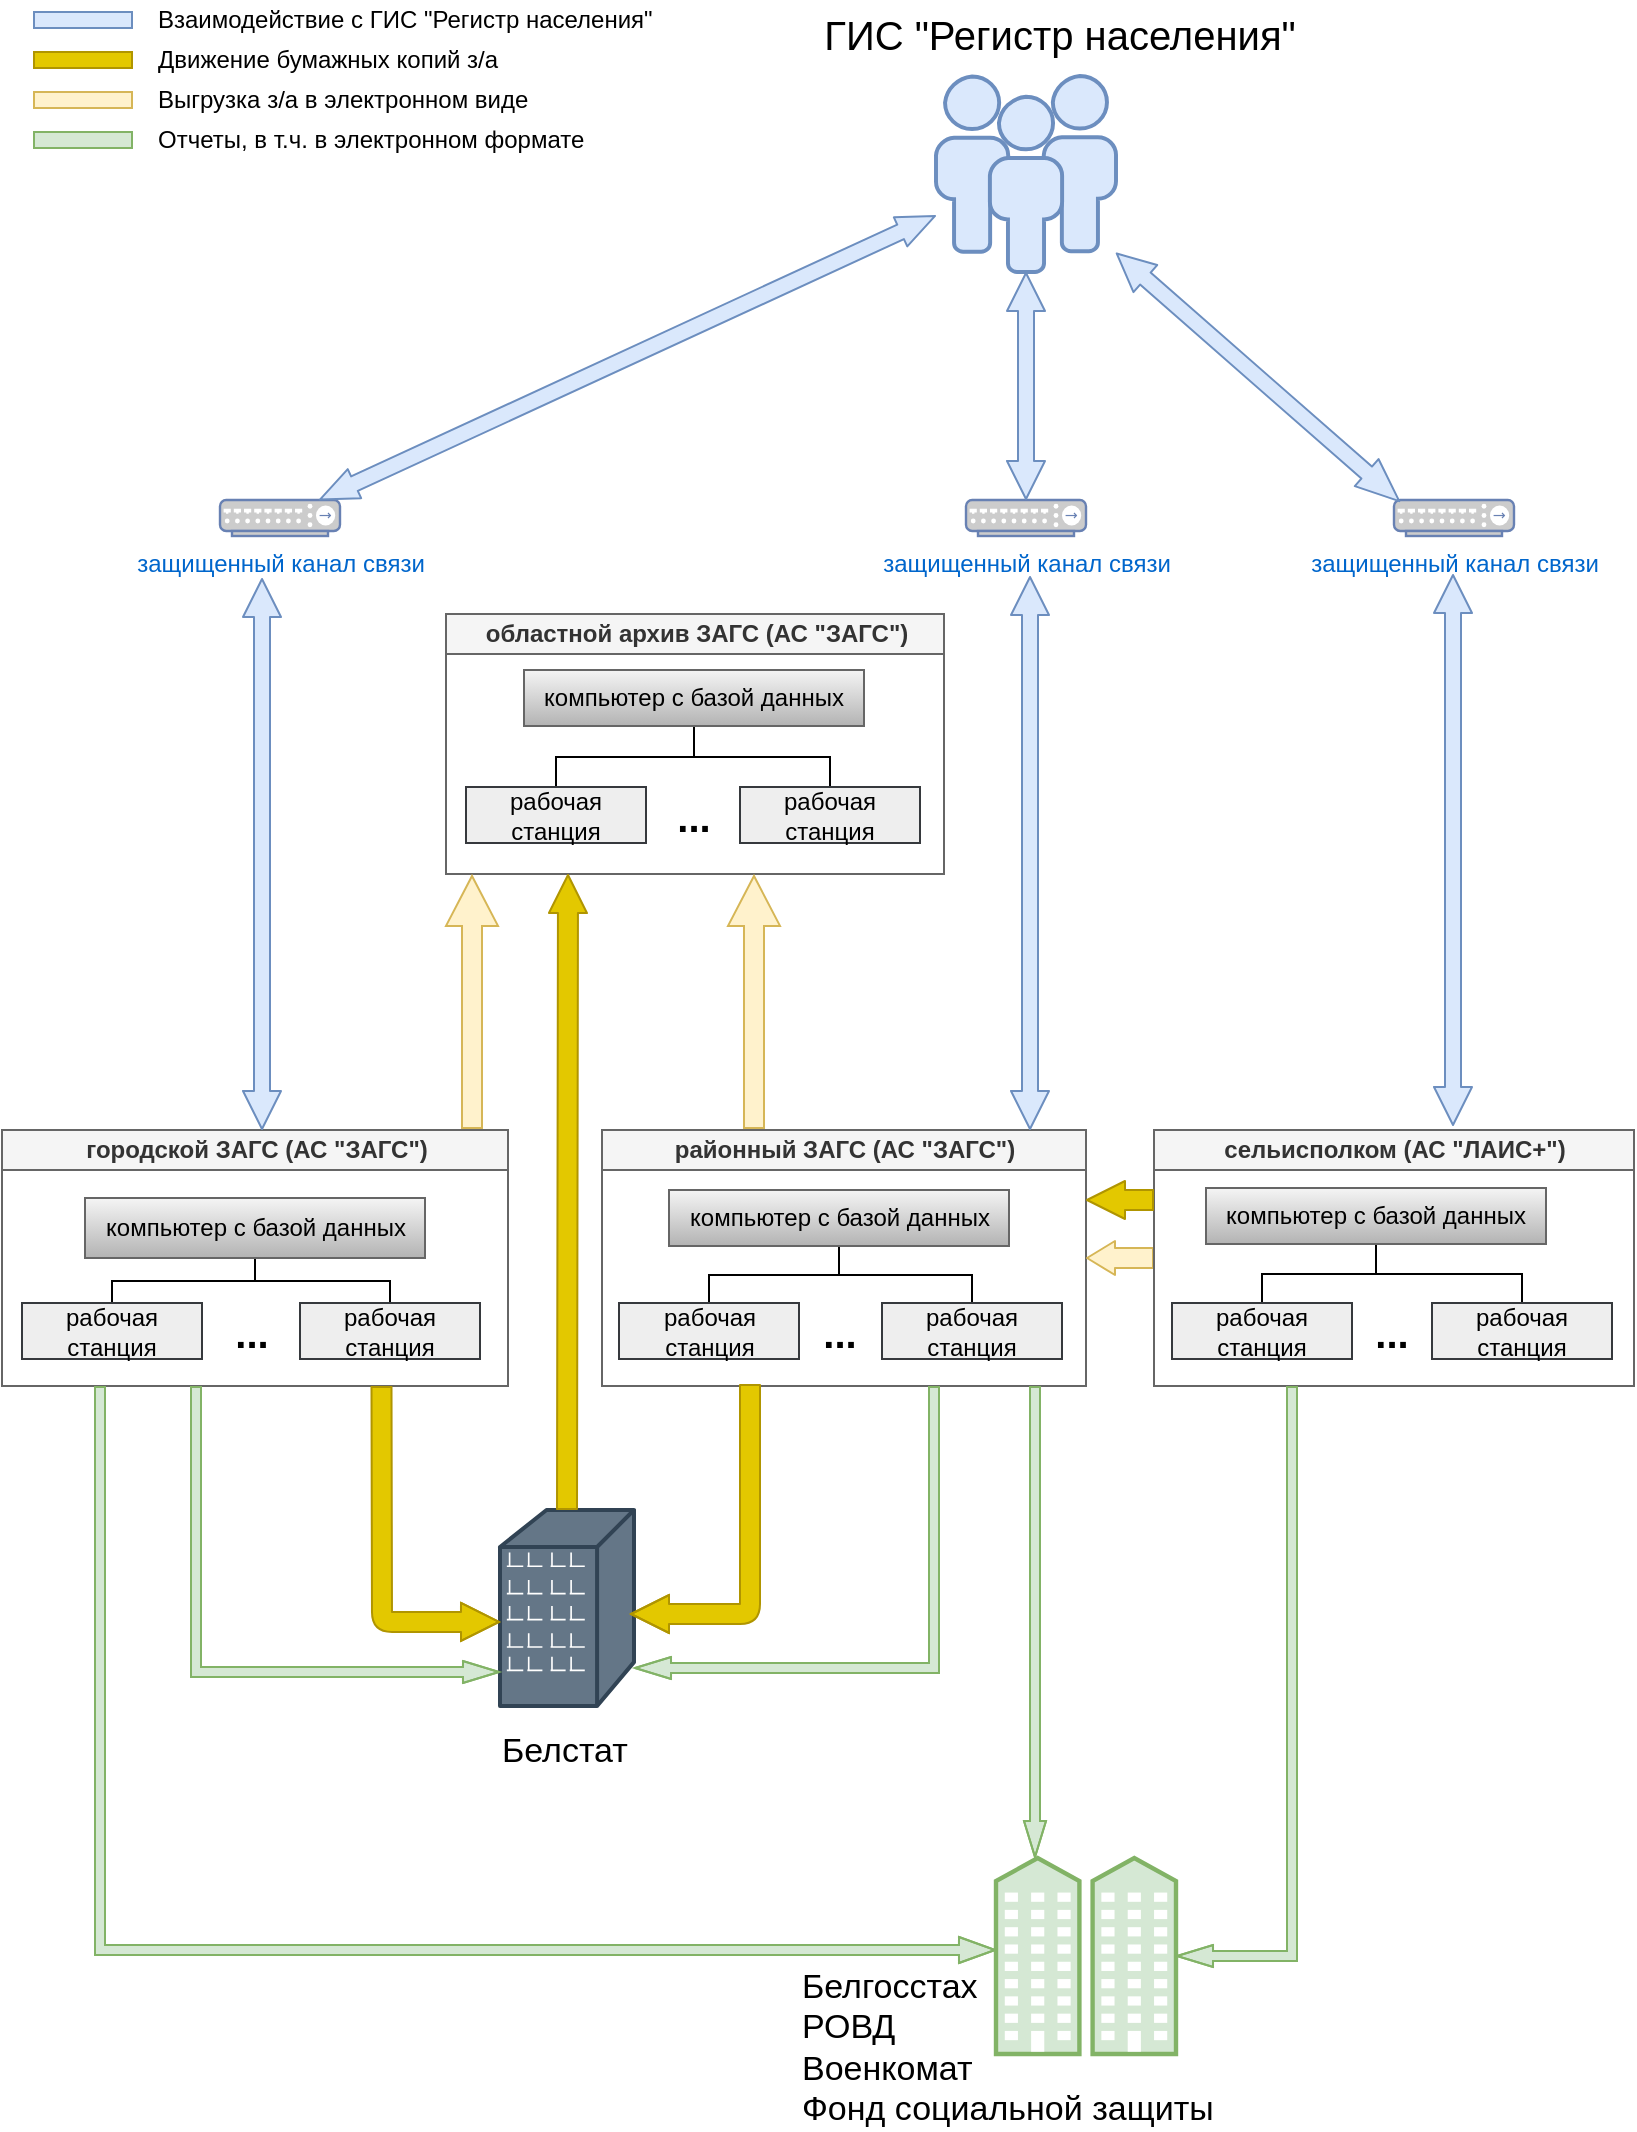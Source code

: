 <mxfile version="12.5.6" type="device"><diagram name="Page-1" id="55a83fd1-7818-8e21-69c5-c3457e3827bb"><mxGraphModel dx="1422" dy="732" grid="0" gridSize="10" guides="1" tooltips="1" connect="1" arrows="1" fold="1" page="1" pageScale="1" pageWidth="827" pageHeight="1169" background="#ffffff" math="0" shadow="0"><root><mxCell id="0"/><mxCell id="1" parent="0"/><mxCell id="tTZLixzL3OHh5zmdyxXj-18" value="городской ЗАГС (АС &quot;ЗАГС&quot;)" style="swimlane;html=1;startSize=20;horizontal=1;containerType=tree;fillColor=#f5f5f5;strokeColor=#666666;fontColor=#333333;" parent="1" vertex="1"><mxGeometry x="3" y="640" width="253" height="128" as="geometry"><mxRectangle x="490" y="420" width="130" height="20" as="alternateBounds"/></mxGeometry></mxCell><mxCell id="tTZLixzL3OHh5zmdyxXj-19" value="" style="edgeStyle=elbowEdgeStyle;elbow=vertical;startArrow=none;endArrow=none;rounded=0;" parent="tTZLixzL3OHh5zmdyxXj-18" source="tTZLixzL3OHh5zmdyxXj-21" target="tTZLixzL3OHh5zmdyxXj-22" edge="1"><mxGeometry relative="1" as="geometry"/></mxCell><mxCell id="tTZLixzL3OHh5zmdyxXj-20" value="" style="edgeStyle=elbowEdgeStyle;elbow=vertical;startArrow=none;endArrow=none;rounded=0;" parent="tTZLixzL3OHh5zmdyxXj-18" source="tTZLixzL3OHh5zmdyxXj-21" target="tTZLixzL3OHh5zmdyxXj-23" edge="1"><mxGeometry relative="1" as="geometry"/></mxCell><mxCell id="tTZLixzL3OHh5zmdyxXj-22" value="рабочая станция" style="whiteSpace=wrap;html=1;align=center;verticalAlign=middle;container=1;recursiveResize=0;treeFolding=1;treeMoving=1;fillColor=#eeeeee;strokeColor=#36393d;" parent="tTZLixzL3OHh5zmdyxXj-18" vertex="1"><mxGeometry x="10" y="86.5" width="90" height="28" as="geometry"/></mxCell><mxCell id="tTZLixzL3OHh5zmdyxXj-23" value="рабочая станция" style="whiteSpace=wrap;html=1;align=center;verticalAlign=middle;container=1;recursiveResize=0;treeFolding=1;treeMoving=1;fillColor=#eeeeee;strokeColor=#36393d;" parent="tTZLixzL3OHh5zmdyxXj-18" vertex="1"><mxGeometry x="149" y="86.5" width="90" height="28" as="geometry"/></mxCell><mxCell id="tTZLixzL3OHh5zmdyxXj-24" value="..." style="text;html=1;strokeColor=none;fillColor=none;align=center;verticalAlign=middle;whiteSpace=wrap;rounded=0;fontStyle=1;fontSize=20;" parent="tTZLixzL3OHh5zmdyxXj-18" vertex="1"><mxGeometry x="105" y="93" width="40" height="15" as="geometry"/></mxCell><UserObject label="компьютер с базой данных" treeRoot="1" id="tTZLixzL3OHh5zmdyxXj-21"><mxCell style="whiteSpace=wrap;html=1;align=center;treeFolding=0;treeMoving=1;container=1;recursiveResize=0;fillColor=#f5f5f5;strokeColor=#666666;gradientColor=#b3b3b3;" parent="tTZLixzL3OHh5zmdyxXj-18" vertex="1"><mxGeometry x="41.5" y="34" width="170" height="30" as="geometry"/></mxCell></UserObject><mxCell id="tTZLixzL3OHh5zmdyxXj-25" value="" style="verticalAlign=top;verticalLabelPosition=bottom;labelPosition=center;align=center;html=1;outlineConnect=0;fillColor=#dae8fc;strokeColor=#6c8ebf;gradientDirection=north;strokeWidth=2;shape=mxgraph.networks.users;" parent="1" vertex="1"><mxGeometry x="470" y="113" width="90" height="98" as="geometry"/></mxCell><mxCell id="tTZLixzL3OHh5zmdyxXj-26" value="&lt;div&gt;ГИС &quot;Регистр населения&quot;&lt;br&gt; &lt;/div&gt;" style="text;html=1;strokeColor=none;fillColor=none;align=center;verticalAlign=middle;whiteSpace=wrap;rounded=0;fontSize=20;" parent="1" vertex="1"><mxGeometry x="397.75" y="83" width="268" height="18" as="geometry"/></mxCell><mxCell id="tTZLixzL3OHh5zmdyxXj-30" value="" style="verticalAlign=top;verticalLabelPosition=bottom;labelPosition=center;align=center;html=1;outlineConnect=0;fillColor=#d5e8d4;strokeColor=#82b366;gradientDirection=north;strokeWidth=2;shape=mxgraph.networks.community;" parent="1" vertex="1"><mxGeometry x="500" y="1004" width="90" height="98" as="geometry"/></mxCell><mxCell id="tTZLixzL3OHh5zmdyxXj-31" value="&lt;div style=&quot;font-size: 17px&quot;&gt;Белгосстах&lt;/div&gt;&lt;div style=&quot;font-size: 17px&quot;&gt;РОВД&lt;/div&gt;&lt;div style=&quot;font-size: 17px&quot;&gt;Военкомат&lt;/div&gt;&lt;div style=&quot;font-size: 17px&quot;&gt;Фонд социальной защиты&lt;/div&gt;" style="text;html=1;strokeColor=none;fillColor=none;align=left;verticalAlign=middle;whiteSpace=wrap;rounded=0;fontSize=17;" parent="1" vertex="1"><mxGeometry x="400.5" y="1098" width="262.5" height="2" as="geometry"/></mxCell><mxCell id="tTZLixzL3OHh5zmdyxXj-32" value="районный ЗАГС (АС &quot;ЗАГС&quot;)" style="swimlane;html=1;startSize=20;horizontal=1;containerType=tree;fillColor=#f5f5f5;strokeColor=#666666;fontColor=#333333;" parent="1" vertex="1"><mxGeometry x="303" y="640" width="242" height="128" as="geometry"><mxRectangle x="490" y="420" width="130" height="20" as="alternateBounds"/></mxGeometry></mxCell><mxCell id="tTZLixzL3OHh5zmdyxXj-33" value="" style="edgeStyle=elbowEdgeStyle;elbow=vertical;startArrow=none;endArrow=none;rounded=0;" parent="tTZLixzL3OHh5zmdyxXj-32" source="tTZLixzL3OHh5zmdyxXj-35" target="tTZLixzL3OHh5zmdyxXj-36" edge="1"><mxGeometry relative="1" as="geometry"/></mxCell><mxCell id="tTZLixzL3OHh5zmdyxXj-34" value="" style="edgeStyle=elbowEdgeStyle;elbow=vertical;startArrow=none;endArrow=none;rounded=0;" parent="tTZLixzL3OHh5zmdyxXj-32" source="tTZLixzL3OHh5zmdyxXj-35" target="tTZLixzL3OHh5zmdyxXj-37" edge="1"><mxGeometry relative="1" as="geometry"/></mxCell><UserObject label="компьютер с базой данных" treeRoot="1" id="tTZLixzL3OHh5zmdyxXj-35"><mxCell style="whiteSpace=wrap;html=1;align=center;treeFolding=0;treeMoving=1;container=1;recursiveResize=0;fillColor=#f5f5f5;strokeColor=#666666;gradientColor=#b3b3b3;" parent="tTZLixzL3OHh5zmdyxXj-32" vertex="1"><mxGeometry x="33.5" y="30" width="170" height="28" as="geometry"/></mxCell></UserObject><mxCell id="tTZLixzL3OHh5zmdyxXj-36" value="рабочая станция" style="whiteSpace=wrap;html=1;align=center;verticalAlign=middle;container=1;recursiveResize=0;treeFolding=1;treeMoving=1;fillColor=#eeeeee;strokeColor=#36393d;" parent="tTZLixzL3OHh5zmdyxXj-32" vertex="1"><mxGeometry x="8.5" y="86.5" width="90" height="28" as="geometry"/></mxCell><mxCell id="tTZLixzL3OHh5zmdyxXj-37" value="рабочая станция" style="whiteSpace=wrap;html=1;align=center;verticalAlign=middle;container=1;recursiveResize=0;treeFolding=1;treeMoving=1;fillColor=#eeeeee;strokeColor=#36393d;" parent="tTZLixzL3OHh5zmdyxXj-32" vertex="1"><mxGeometry x="140" y="86.5" width="90" height="28" as="geometry"/></mxCell><mxCell id="tTZLixzL3OHh5zmdyxXj-38" value="..." style="text;html=1;strokeColor=none;fillColor=none;align=center;verticalAlign=middle;whiteSpace=wrap;rounded=0;fontStyle=1;fontSize=20;" parent="tTZLixzL3OHh5zmdyxXj-32" vertex="1"><mxGeometry x="98.5" y="93" width="40" height="15" as="geometry"/></mxCell><mxCell id="tTZLixzL3OHh5zmdyxXj-46" value="областной архив ЗАГС (АС &quot;ЗАГС&quot;)" style="swimlane;html=1;startSize=20;horizontal=1;containerType=tree;fillColor=#f5f5f5;strokeColor=#666666;fontColor=#333333;" parent="1" vertex="1"><mxGeometry x="225" y="382" width="249" height="130" as="geometry"><mxRectangle x="490" y="420" width="130" height="20" as="alternateBounds"/></mxGeometry></mxCell><mxCell id="tTZLixzL3OHh5zmdyxXj-47" value="" style="edgeStyle=elbowEdgeStyle;elbow=vertical;startArrow=none;endArrow=none;rounded=0;" parent="tTZLixzL3OHh5zmdyxXj-46" source="tTZLixzL3OHh5zmdyxXj-49" target="tTZLixzL3OHh5zmdyxXj-50" edge="1"><mxGeometry relative="1" as="geometry"/></mxCell><mxCell id="tTZLixzL3OHh5zmdyxXj-48" value="" style="edgeStyle=elbowEdgeStyle;elbow=vertical;startArrow=none;endArrow=none;rounded=0;" parent="tTZLixzL3OHh5zmdyxXj-46" source="tTZLixzL3OHh5zmdyxXj-49" target="tTZLixzL3OHh5zmdyxXj-51" edge="1"><mxGeometry relative="1" as="geometry"/></mxCell><UserObject label="компьютер с базой данных" treeRoot="1" id="tTZLixzL3OHh5zmdyxXj-49"><mxCell style="whiteSpace=wrap;html=1;align=center;treeFolding=0;treeMoving=1;container=1;recursiveResize=0;fillColor=#f5f5f5;strokeColor=#666666;gradientColor=#b3b3b3;" parent="tTZLixzL3OHh5zmdyxXj-46" vertex="1"><mxGeometry x="39" y="28" width="170" height="28" as="geometry"/></mxCell></UserObject><mxCell id="tTZLixzL3OHh5zmdyxXj-50" value="рабочая станция" style="whiteSpace=wrap;html=1;align=center;verticalAlign=middle;container=1;recursiveResize=0;treeFolding=1;treeMoving=1;fillColor=#eeeeee;strokeColor=#36393d;" parent="tTZLixzL3OHh5zmdyxXj-46" vertex="1"><mxGeometry x="10" y="86.5" width="90" height="28" as="geometry"/></mxCell><mxCell id="tTZLixzL3OHh5zmdyxXj-51" value="рабочая станция" style="whiteSpace=wrap;html=1;align=center;verticalAlign=middle;container=1;recursiveResize=0;treeFolding=1;treeMoving=1;fillColor=#eeeeee;strokeColor=#36393d;" parent="tTZLixzL3OHh5zmdyxXj-46" vertex="1"><mxGeometry x="147" y="86.5" width="90" height="28" as="geometry"/></mxCell><mxCell id="tTZLixzL3OHh5zmdyxXj-52" value="..." style="text;html=1;strokeColor=none;fillColor=none;align=center;verticalAlign=middle;whiteSpace=wrap;rounded=0;fontStyle=1;fontSize=20;" parent="tTZLixzL3OHh5zmdyxXj-46" vertex="1"><mxGeometry x="104" y="93" width="40" height="15" as="geometry"/></mxCell><mxCell id="tTZLixzL3OHh5zmdyxXj-53" value="" style="shape=flexArrow;endArrow=classic;html=1;fontSize=14;endWidth=6;endSize=4.33;fillColor=#fff2cc;strokeColor=#d6b656;entryX=1;entryY=0.5;entryDx=0;entryDy=0;exitX=0;exitY=0.5;exitDx=0;exitDy=0;" parent="1" source="tTZLixzL3OHh5zmdyxXj-39" target="tTZLixzL3OHh5zmdyxXj-32" edge="1"><mxGeometry width="50" height="50" relative="1" as="geometry"><mxPoint x="718" y="708" as="sourcePoint"/><mxPoint x="760" y="540" as="targetPoint"/><Array as="points"/></mxGeometry></mxCell><mxCell id="tTZLixzL3OHh5zmdyxXj-54" value="защищенный канал связи" style="fontColor=#0066CC;verticalAlign=top;verticalLabelPosition=bottom;labelPosition=center;align=center;html=1;outlineConnect=0;fillColor=#CCCCCC;strokeColor=#6881B3;gradientColor=none;gradientDirection=north;strokeWidth=2;shape=mxgraph.networks.hub;" parent="1" vertex="1"><mxGeometry x="699" y="325" width="60" height="18" as="geometry"/></mxCell><mxCell id="tTZLixzL3OHh5zmdyxXj-73" value="защищенный канал связи" style="fontColor=#0066CC;verticalAlign=top;verticalLabelPosition=bottom;labelPosition=center;align=center;html=1;outlineConnect=0;fillColor=#CCCCCC;strokeColor=#6881B3;gradientColor=none;gradientDirection=north;strokeWidth=2;shape=mxgraph.networks.hub;" parent="1" vertex="1"><mxGeometry x="485" y="325" width="60" height="18" as="geometry"/></mxCell><mxCell id="tTZLixzL3OHh5zmdyxXj-74" value="защищенный канал связи" style="fontColor=#0066CC;verticalAlign=top;verticalLabelPosition=bottom;labelPosition=center;align=center;html=1;outlineConnect=0;fillColor=#CCCCCC;strokeColor=#6881B3;gradientColor=none;gradientDirection=north;strokeWidth=2;shape=mxgraph.networks.hub;" parent="1" vertex="1"><mxGeometry x="112" y="325" width="60" height="18" as="geometry"/></mxCell><mxCell id="tTZLixzL3OHh5zmdyxXj-75" style="edgeStyle=orthogonalEdgeStyle;rounded=0;orthogonalLoop=1;jettySize=auto;html=1;exitX=0.5;exitY=1;exitDx=0;exitDy=0;exitPerimeter=0;fontSize=22;" parent="1" source="tTZLixzL3OHh5zmdyxXj-74" target="tTZLixzL3OHh5zmdyxXj-74" edge="1"><mxGeometry relative="1" as="geometry"/></mxCell><mxCell id="tTZLixzL3OHh5zmdyxXj-39" value="сельисполком (АС &quot;ЛАИС+&quot;)" style="swimlane;html=1;startSize=20;horizontal=1;containerType=tree;fillColor=#f5f5f5;strokeColor=#666666;fontColor=#333333;" parent="1" vertex="1"><mxGeometry x="579" y="640" width="240" height="128" as="geometry"><mxRectangle x="840" y="640" width="130" height="20" as="alternateBounds"/></mxGeometry></mxCell><mxCell id="tTZLixzL3OHh5zmdyxXj-40" value="" style="edgeStyle=elbowEdgeStyle;elbow=vertical;startArrow=none;endArrow=none;rounded=0;" parent="tTZLixzL3OHh5zmdyxXj-39" source="tTZLixzL3OHh5zmdyxXj-42" target="tTZLixzL3OHh5zmdyxXj-43" edge="1"><mxGeometry relative="1" as="geometry"/></mxCell><mxCell id="tTZLixzL3OHh5zmdyxXj-41" value="" style="edgeStyle=elbowEdgeStyle;elbow=vertical;startArrow=none;endArrow=none;rounded=0;" parent="tTZLixzL3OHh5zmdyxXj-39" source="tTZLixzL3OHh5zmdyxXj-42" target="tTZLixzL3OHh5zmdyxXj-44" edge="1"><mxGeometry relative="1" as="geometry"/></mxCell><UserObject label="компьютер с базой данных" treeRoot="1" id="tTZLixzL3OHh5zmdyxXj-42"><mxCell style="whiteSpace=wrap;html=1;align=center;treeFolding=0;treeMoving=1;container=1;recursiveResize=0;fillColor=#f5f5f5;strokeColor=#666666;gradientColor=#b3b3b3;" parent="tTZLixzL3OHh5zmdyxXj-39" vertex="1"><mxGeometry x="26" y="29" width="170" height="28" as="geometry"/></mxCell></UserObject><mxCell id="tTZLixzL3OHh5zmdyxXj-43" value="рабочая станция" style="whiteSpace=wrap;html=1;align=center;verticalAlign=middle;container=1;recursiveResize=0;treeFolding=1;treeMoving=1;fillColor=#eeeeee;strokeColor=#36393d;" parent="tTZLixzL3OHh5zmdyxXj-39" vertex="1"><mxGeometry x="9" y="86.5" width="90" height="28" as="geometry"/></mxCell><mxCell id="tTZLixzL3OHh5zmdyxXj-44" value="рабочая станция" style="whiteSpace=wrap;html=1;align=center;verticalAlign=middle;container=1;recursiveResize=0;treeFolding=1;treeMoving=1;fillColor=#eeeeee;strokeColor=#36393d;" parent="tTZLixzL3OHh5zmdyxXj-39" vertex="1"><mxGeometry x="139" y="86.5" width="90" height="28" as="geometry"/></mxCell><mxCell id="tTZLixzL3OHh5zmdyxXj-45" value="..." style="text;html=1;strokeColor=none;fillColor=none;align=center;verticalAlign=middle;whiteSpace=wrap;rounded=0;fontStyle=1;fontSize=20;" parent="tTZLixzL3OHh5zmdyxXj-39" vertex="1"><mxGeometry x="99" y="93" width="40" height="15" as="geometry"/></mxCell><mxCell id="tTZLixzL3OHh5zmdyxXj-87" value="" style="shape=singleArrow;direction=north;whiteSpace=wrap;html=1;fontSize=20;fillColor=#fff2cc;strokeColor=#d6b656;arrowWidth=0.385;arrowSize=0.198;" parent="1" vertex="1"><mxGeometry x="366" y="513" width="26" height="126" as="geometry"/></mxCell><mxCell id="tTZLixzL3OHh5zmdyxXj-92" style="edgeStyle=orthogonalEdgeStyle;rounded=0;orthogonalLoop=1;jettySize=auto;html=1;fontSize=12;shape=flexArrow;strokeWidth=1;fillColor=#d5e8d4;strokeColor=#82b366;width=5;endWidth=7;endSize=5.67;" parent="1" target="tTZLixzL3OHh5zmdyxXj-30" edge="1"><mxGeometry relative="1" as="geometry"><mxPoint x="60" y="1057" as="targetPoint"/><mxPoint x="52" y="768" as="sourcePoint"/><Array as="points"><mxPoint x="52" y="1050"/></Array></mxGeometry></mxCell><mxCell id="tTZLixzL3OHh5zmdyxXj-93" style="edgeStyle=orthogonalEdgeStyle;rounded=0;orthogonalLoop=1;jettySize=auto;html=1;fontSize=12;fillColor=#d5e8d4;strokeColor=#82b366;shape=flexArrow;width=5;endWidth=5;endSize=5.67;" parent="1" target="tTZLixzL3OHh5zmdyxXj-30" edge="1"><mxGeometry relative="1" as="geometry"><mxPoint x="541" y="864" as="targetPoint"/><mxPoint x="648" y="768" as="sourcePoint"/><Array as="points"><mxPoint x="648" y="768"/><mxPoint x="648" y="1053"/></Array></mxGeometry></mxCell><mxCell id="tTZLixzL3OHh5zmdyxXj-98" value="" style="shape=flexArrow;endArrow=classic;startArrow=classic;html=1;fontSize=21;fillColor=#dae8fc;strokeColor=#6c8ebf;width=8;endWidth=10;endSize=6;startWidth=10;startSize=6;" parent="1" edge="1"><mxGeometry width="50" height="50" relative="1" as="geometry"><mxPoint x="133" y="640" as="sourcePoint"/><mxPoint x="133" y="364" as="targetPoint"/></mxGeometry></mxCell><mxCell id="tTZLixzL3OHh5zmdyxXj-101" value="" style="shape=flexArrow;endArrow=classic;startArrow=classic;html=1;fontSize=21;fillColor=#dae8fc;strokeColor=#6c8ebf;startWidth=7;startSize=6;width=8;endWidth=7;endSize=6;" parent="1" source="tTZLixzL3OHh5zmdyxXj-74" target="tTZLixzL3OHh5zmdyxXj-25" edge="1"><mxGeometry width="50" height="50" relative="1" as="geometry"><mxPoint x="260" y="310" as="sourcePoint"/><mxPoint x="590" y="220" as="targetPoint"/></mxGeometry></mxCell><mxCell id="tTZLixzL3OHh5zmdyxXj-102" value="" style="shape=flexArrow;endArrow=classic;startArrow=classic;html=1;fontSize=21;fillColor=#dae8fc;strokeColor=#6c8ebf;exitX=0.5;exitY=0;exitDx=0;exitDy=0;exitPerimeter=0;width=8;endWidth=10;endSize=6;startWidth=10;startSize=6;" parent="1" source="tTZLixzL3OHh5zmdyxXj-73" target="tTZLixzL3OHh5zmdyxXj-25" edge="1"><mxGeometry width="50" height="50" relative="1" as="geometry"><mxPoint x="670" y="310" as="sourcePoint"/><mxPoint x="660" y="230" as="targetPoint"/></mxGeometry></mxCell><mxCell id="tTZLixzL3OHh5zmdyxXj-103" value="" style="shape=flexArrow;endArrow=classic;startArrow=classic;html=1;fontSize=21;fillColor=#dae8fc;strokeColor=#6c8ebf;exitX=0.05;exitY=0.05;exitDx=0;exitDy=0;exitPerimeter=0;width=8;endWidth=9;endSize=6;startWidth=9;startSize=6.89;" parent="1" source="tTZLixzL3OHh5zmdyxXj-54" target="tTZLixzL3OHh5zmdyxXj-25" edge="1"><mxGeometry width="50" height="50" relative="1" as="geometry"><mxPoint x="840" y="200" as="sourcePoint"/><mxPoint x="680" y="200" as="targetPoint"/></mxGeometry></mxCell><mxCell id="KCLvSStIS0kFuvLwjx-b-1" value="" style="shape=mxgraph.cisco.buildings.branch_office;html=1;pointerEvents=1;dashed=0;fillColor=#647687;strokeColor=#314354;strokeWidth=2;verticalLabelPosition=bottom;verticalAlign=top;align=center;outlineConnect=0;fontColor=#ffffff;" parent="1" vertex="1"><mxGeometry x="252" y="830" width="67" height="98" as="geometry"/></mxCell><mxCell id="KCLvSStIS0kFuvLwjx-b-3" style="edgeStyle=orthogonalEdgeStyle;rounded=0;orthogonalLoop=1;jettySize=auto;html=1;fontSize=12;fillColor=#d5e8d4;strokeColor=#82b366;shape=flexArrow;width=5;endWidth=5;endSize=5.67;" parent="1" edge="1"><mxGeometry relative="1" as="geometry"><mxPoint x="519.5" y="1004" as="targetPoint"/><mxPoint x="519.5" y="768" as="sourcePoint"/><Array as="points"><mxPoint x="519.5" y="777"/></Array></mxGeometry></mxCell><mxCell id="KCLvSStIS0kFuvLwjx-b-17" value="" style="shape=singleArrow;direction=north;whiteSpace=wrap;html=1;fontSize=20;fillColor=#fff2cc;strokeColor=#d6b656;arrowWidth=0.385;arrowSize=0.198;" parent="1" vertex="1"><mxGeometry x="225" y="513" width="26" height="126" as="geometry"/></mxCell><mxCell id="KCLvSStIS0kFuvLwjx-b-23" value="Белстат" style="text;html=1;strokeColor=none;fillColor=none;align=left;verticalAlign=middle;whiteSpace=wrap;rounded=0;fontSize=17;" parent="1" vertex="1"><mxGeometry x="251" y="942" width="78" height="17" as="geometry"/></mxCell><mxCell id="KCLvSStIS0kFuvLwjx-b-26" value="" style="shape=flexArrow;endArrow=classic;html=1;exitX=0.5;exitY=0;exitDx=0;exitDy=0;exitPerimeter=0;endWidth=8;endSize=6;fillColor=#e3c800;strokeColor=#B09500;" parent="1" source="KCLvSStIS0kFuvLwjx-b-1" edge="1"><mxGeometry width="50" height="50" relative="1" as="geometry"><mxPoint x="269" y="814" as="sourcePoint"/><mxPoint x="286" y="512" as="targetPoint"/></mxGeometry></mxCell><mxCell id="KCLvSStIS0kFuvLwjx-b-28" value="" style="shape=flexArrow;endArrow=classic;startArrow=classic;html=1;fontSize=21;fillColor=#dae8fc;strokeColor=#6c8ebf;width=8;endWidth=10;endSize=6;startWidth=10;startSize=6;" parent="1" edge="1"><mxGeometry width="50" height="50" relative="1" as="geometry"><mxPoint x="517" y="640" as="sourcePoint"/><mxPoint x="517" y="363" as="targetPoint"/></mxGeometry></mxCell><mxCell id="KCLvSStIS0kFuvLwjx-b-29" value="" style="shape=flexArrow;endArrow=classic;startArrow=classic;html=1;fontSize=21;fillColor=#dae8fc;strokeColor=#6c8ebf;width=8;endWidth=10;endSize=6;startWidth=10;startSize=6;" parent="1" edge="1"><mxGeometry width="50" height="50" relative="1" as="geometry"><mxPoint x="728.5" y="638" as="sourcePoint"/><mxPoint x="728.5" y="362" as="targetPoint"/></mxGeometry></mxCell><mxCell id="KCLvSStIS0kFuvLwjx-b-35" value="" style="rounded=0;whiteSpace=wrap;html=1;fillColor=#e3c800;strokeColor=#B09500;fontColor=#ffffff;" parent="1" vertex="1"><mxGeometry x="19" y="101" width="49" height="8" as="geometry"/></mxCell><mxCell id="KCLvSStIS0kFuvLwjx-b-39" value="" style="rounded=0;whiteSpace=wrap;html=1;fillColor=#fff2cc;strokeColor=#d6b656;" parent="1" vertex="1"><mxGeometry x="19" y="121" width="49" height="8" as="geometry"/></mxCell><mxCell id="KCLvSStIS0kFuvLwjx-b-40" value="" style="rounded=0;whiteSpace=wrap;html=1;fillColor=#d5e8d4;strokeColor=#82b366;" parent="1" vertex="1"><mxGeometry x="19" y="141" width="49" height="8" as="geometry"/></mxCell><mxCell id="KCLvSStIS0kFuvLwjx-b-41" value="" style="rounded=0;whiteSpace=wrap;html=1;fillColor=#dae8fc;strokeColor=#6c8ebf;" parent="1" vertex="1"><mxGeometry x="19" y="81" width="49" height="8" as="geometry"/></mxCell><mxCell id="KCLvSStIS0kFuvLwjx-b-42" value="Взаимодействие с ГИС &quot;Регистр населения&quot;" style="text;html=1;strokeColor=none;fillColor=none;align=left;verticalAlign=middle;whiteSpace=wrap;rounded=0;" parent="1" vertex="1"><mxGeometry x="79" y="75" width="254" height="20" as="geometry"/></mxCell><mxCell id="KCLvSStIS0kFuvLwjx-b-43" value="Движение бумажных копий з/а" style="text;html=1;strokeColor=none;fillColor=none;align=left;verticalAlign=middle;whiteSpace=wrap;rounded=0;" parent="1" vertex="1"><mxGeometry x="79" y="95" width="254" height="20" as="geometry"/></mxCell><mxCell id="KCLvSStIS0kFuvLwjx-b-44" value="Выгрузка з/а в электронном виде" style="text;html=1;strokeColor=none;fillColor=none;align=left;verticalAlign=middle;whiteSpace=wrap;rounded=0;" parent="1" vertex="1"><mxGeometry x="79" y="115" width="254" height="20" as="geometry"/></mxCell><mxCell id="KCLvSStIS0kFuvLwjx-b-45" value="Отчеты, в т.ч. в электронном формате" style="text;html=1;strokeColor=none;fillColor=none;align=left;verticalAlign=middle;whiteSpace=wrap;rounded=0;" parent="1" vertex="1"><mxGeometry x="79" y="135" width="345" height="20" as="geometry"/></mxCell><mxCell id="KCLvSStIS0kFuvLwjx-b-46" value="" style="shape=flexArrow;endArrow=classic;html=1;exitX=0.75;exitY=1;exitDx=0;exitDy=0;endWidth=8;endSize=6;fillColor=#e3c800;strokeColor=#B09500;entryX=0;entryY=0.571;entryDx=0;entryDy=0;entryPerimeter=0;" parent="1" source="tTZLixzL3OHh5zmdyxXj-18" target="KCLvSStIS0kFuvLwjx-b-1" edge="1"><mxGeometry width="50" height="50" relative="1" as="geometry"><mxPoint x="147" y="901" as="sourcePoint"/><mxPoint x="247" y="886" as="targetPoint"/><Array as="points"><mxPoint x="193" y="886"/></Array></mxGeometry></mxCell><mxCell id="KCLvSStIS0kFuvLwjx-b-47" value="" style="shape=flexArrow;endArrow=classic;html=1;endWidth=8;endSize=6;fillColor=#e3c800;strokeColor=#B09500;" parent="1" edge="1"><mxGeometry width="50" height="50" relative="1" as="geometry"><mxPoint x="377" y="767" as="sourcePoint"/><mxPoint x="317" y="882" as="targetPoint"/><Array as="points"><mxPoint x="377" y="882"/></Array></mxGeometry></mxCell><mxCell id="KCLvSStIS0kFuvLwjx-b-48" value="" style="shape=flexArrow;endArrow=classic;html=1;endWidth=8;endSize=6;fillColor=#e3c800;strokeColor=#B09500;" parent="1" edge="1"><mxGeometry width="50" height="50" relative="1" as="geometry"><mxPoint x="579" y="675" as="sourcePoint"/><mxPoint x="545" y="675" as="targetPoint"/></mxGeometry></mxCell><mxCell id="KCLvSStIS0kFuvLwjx-b-55" style="edgeStyle=orthogonalEdgeStyle;rounded=0;orthogonalLoop=1;jettySize=auto;html=1;fontSize=12;fillColor=#d5e8d4;strokeColor=#82b366;shape=flexArrow;width=5;endWidth=5;endSize=5.67;" parent="1" target="KCLvSStIS0kFuvLwjx-b-1" edge="1"><mxGeometry relative="1" as="geometry"><mxPoint x="130" y="1147" as="targetPoint"/><mxPoint x="100" y="768" as="sourcePoint"/><Array as="points"><mxPoint x="100" y="911"/></Array></mxGeometry></mxCell><mxCell id="pYvO6ZZx-fAnDC7GEAzV-1" style="edgeStyle=orthogonalEdgeStyle;rounded=0;orthogonalLoop=1;jettySize=auto;html=1;fontSize=12;fillColor=#d5e8d4;strokeColor=#82b366;shape=flexArrow;width=5;endWidth=5;endSize=5.67;" edge="1" parent="1" target="KCLvSStIS0kFuvLwjx-b-1"><mxGeometry relative="1" as="geometry"><mxPoint x="621" y="909" as="targetPoint"/><mxPoint x="469" y="768" as="sourcePoint"/><Array as="points"><mxPoint x="469" y="909"/></Array></mxGeometry></mxCell></root></mxGraphModel></diagram></mxfile>